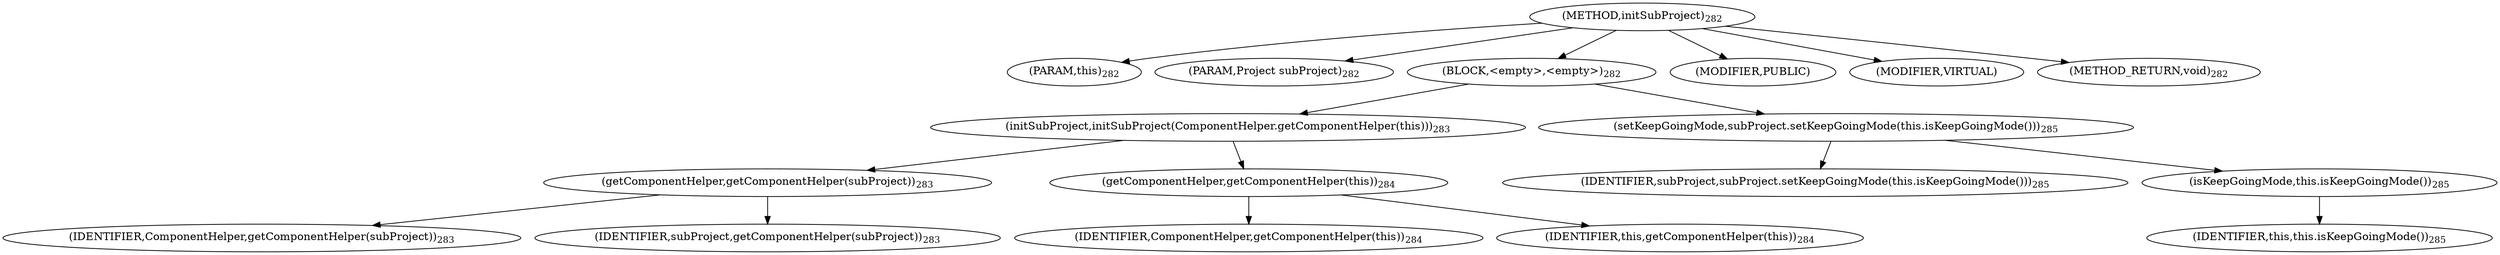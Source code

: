 digraph "initSubProject" {  
"586" [label = <(METHOD,initSubProject)<SUB>282</SUB>> ]
"6" [label = <(PARAM,this)<SUB>282</SUB>> ]
"587" [label = <(PARAM,Project subProject)<SUB>282</SUB>> ]
"588" [label = <(BLOCK,&lt;empty&gt;,&lt;empty&gt;)<SUB>282</SUB>> ]
"589" [label = <(initSubProject,initSubProject(ComponentHelper.getComponentHelper(this)))<SUB>283</SUB>> ]
"590" [label = <(getComponentHelper,getComponentHelper(subProject))<SUB>283</SUB>> ]
"591" [label = <(IDENTIFIER,ComponentHelper,getComponentHelper(subProject))<SUB>283</SUB>> ]
"592" [label = <(IDENTIFIER,subProject,getComponentHelper(subProject))<SUB>283</SUB>> ]
"593" [label = <(getComponentHelper,getComponentHelper(this))<SUB>284</SUB>> ]
"594" [label = <(IDENTIFIER,ComponentHelper,getComponentHelper(this))<SUB>284</SUB>> ]
"5" [label = <(IDENTIFIER,this,getComponentHelper(this))<SUB>284</SUB>> ]
"595" [label = <(setKeepGoingMode,subProject.setKeepGoingMode(this.isKeepGoingMode()))<SUB>285</SUB>> ]
"596" [label = <(IDENTIFIER,subProject,subProject.setKeepGoingMode(this.isKeepGoingMode()))<SUB>285</SUB>> ]
"597" [label = <(isKeepGoingMode,this.isKeepGoingMode())<SUB>285</SUB>> ]
"7" [label = <(IDENTIFIER,this,this.isKeepGoingMode())<SUB>285</SUB>> ]
"598" [label = <(MODIFIER,PUBLIC)> ]
"599" [label = <(MODIFIER,VIRTUAL)> ]
"600" [label = <(METHOD_RETURN,void)<SUB>282</SUB>> ]
  "586" -> "6" 
  "586" -> "587" 
  "586" -> "588" 
  "586" -> "598" 
  "586" -> "599" 
  "586" -> "600" 
  "588" -> "589" 
  "588" -> "595" 
  "589" -> "590" 
  "589" -> "593" 
  "590" -> "591" 
  "590" -> "592" 
  "593" -> "594" 
  "593" -> "5" 
  "595" -> "596" 
  "595" -> "597" 
  "597" -> "7" 
}

